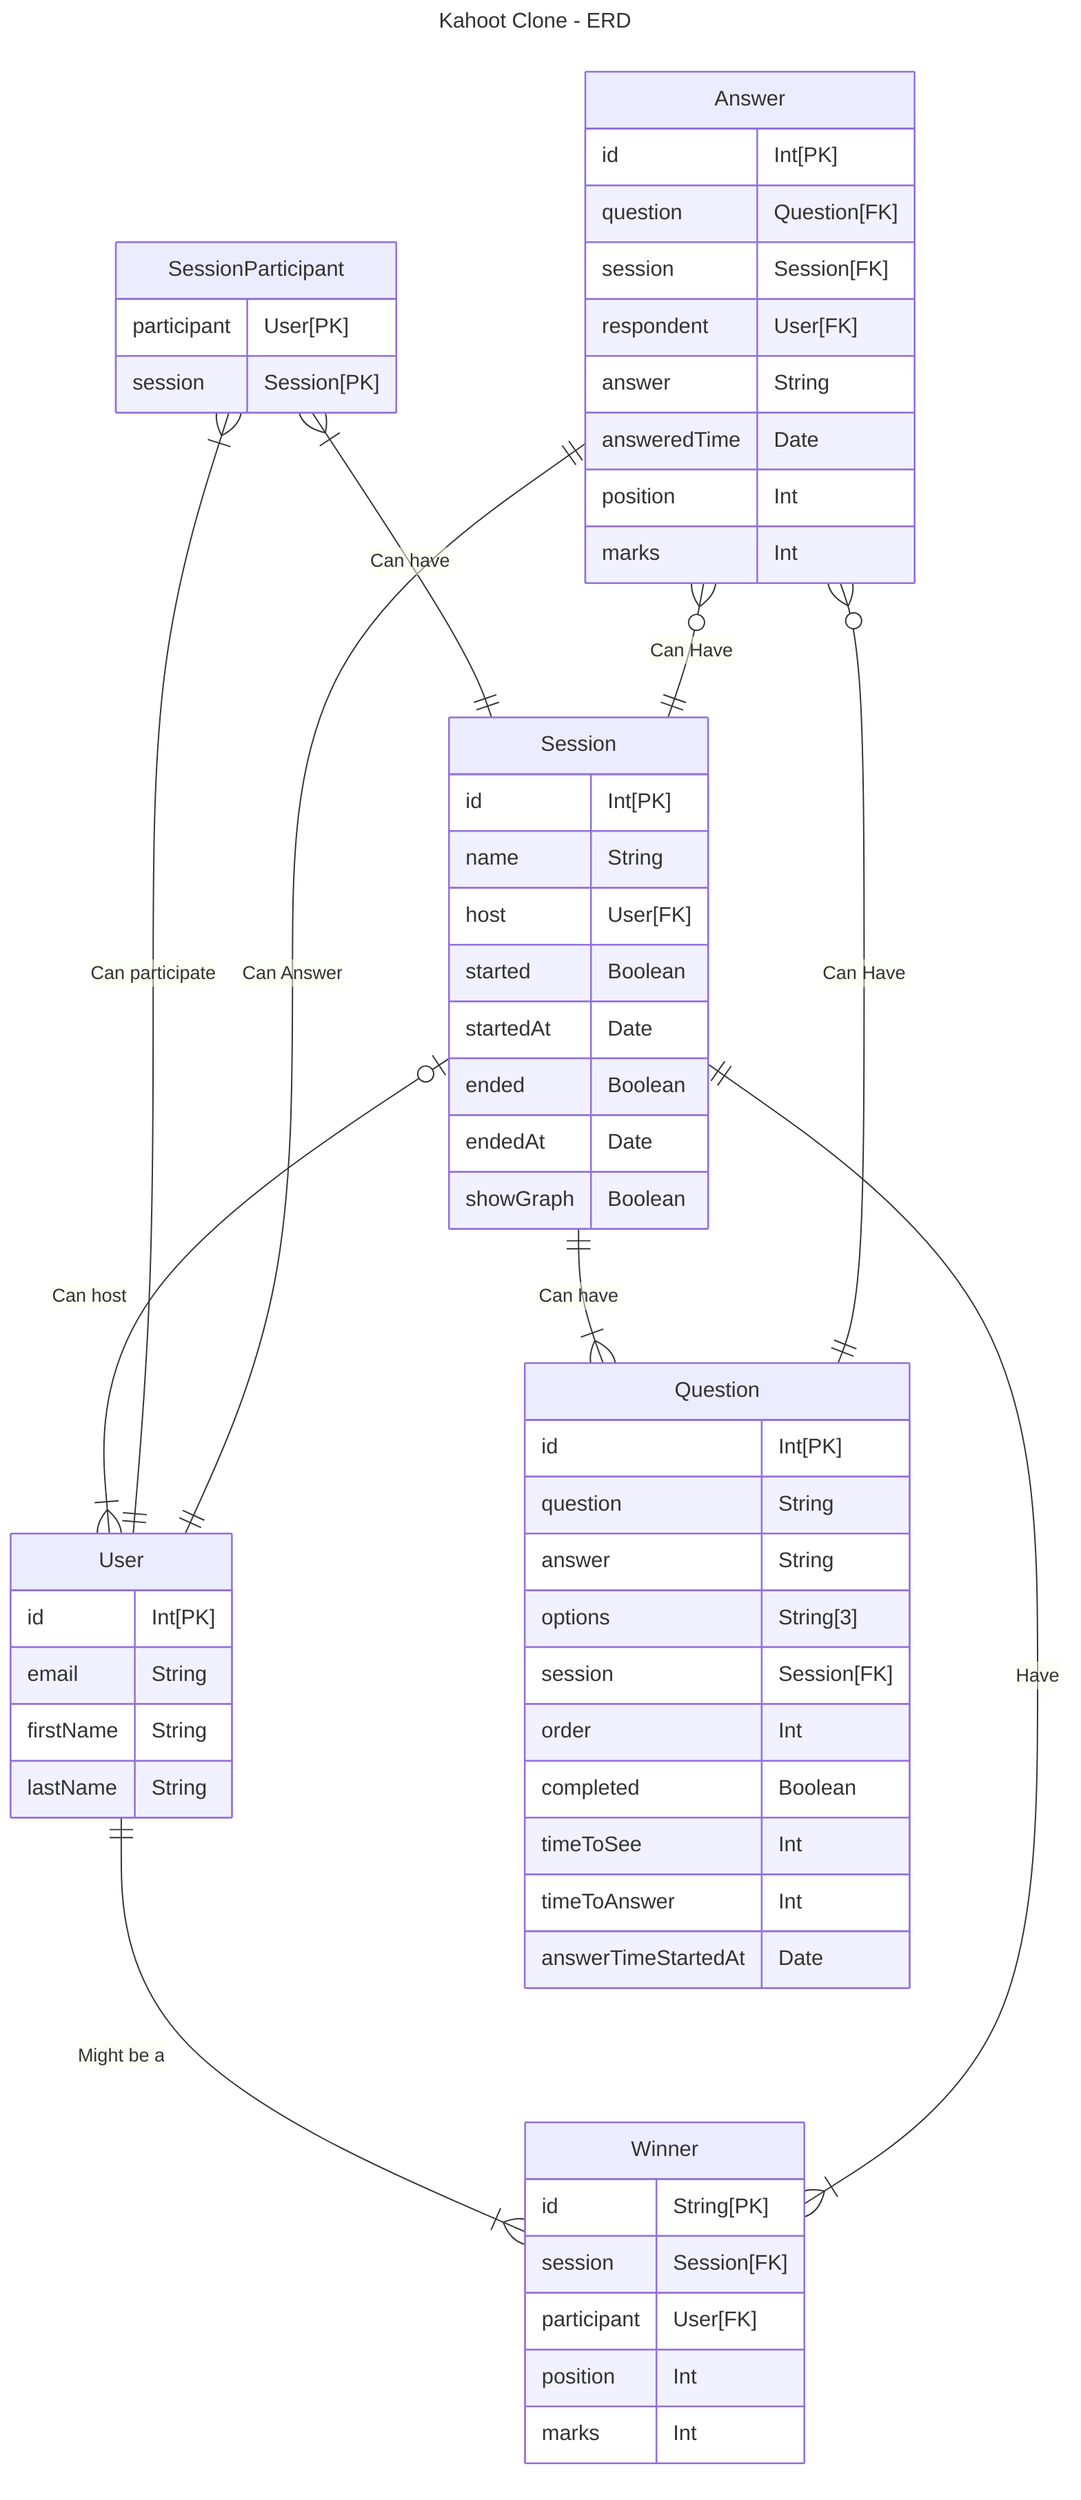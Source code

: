 ---
title: Kahoot Clone - ERD
---

erDiagram
    User {
        id Int[PK]
        email String
        firstName String
        lastName String
    }

    Question {
        id Int[PK]
        question String
        answer String
        options String[3]
        session Session[FK]
        order Int
        completed Boolean
        timeToSee Int
        timeToAnswer Int
        answerTimeStartedAt Date
    }

    Session {
        id Int[PK]
        name String
        host User[FK]
        started Boolean
        startedAt Date
        ended Boolean
        endedAt Date
        showGraph Boolean
    }

    Answer {
        id Int[PK]
        question Question[FK]
        session Session[FK]
        respondent User[FK]
        answer String
        answeredTime Date
        position Int
        marks Int
    }

    SessionParticipant {
        participant User[PK]
        session Session[PK]
    }

    Winner {
        id String[PK]
        session Session[FK]
        participant User[FK]
        position Int
        marks Int
    }

    Session |o--|{ User: "Can host"

    SessionParticipant }|--|| Session: "Can have"

    SessionParticipant }|--|| User: "Can participate"

    Session ||--|{ Question: "Can have"

    Answer }o--|| Question: "Can Have"

    Answer }o--|| Session: "Can Have"

    Answer ||--|| User: "Can Answer"

    User ||--|{ Winner: "Might be a"

    Session ||--|{ Winner: "Have"